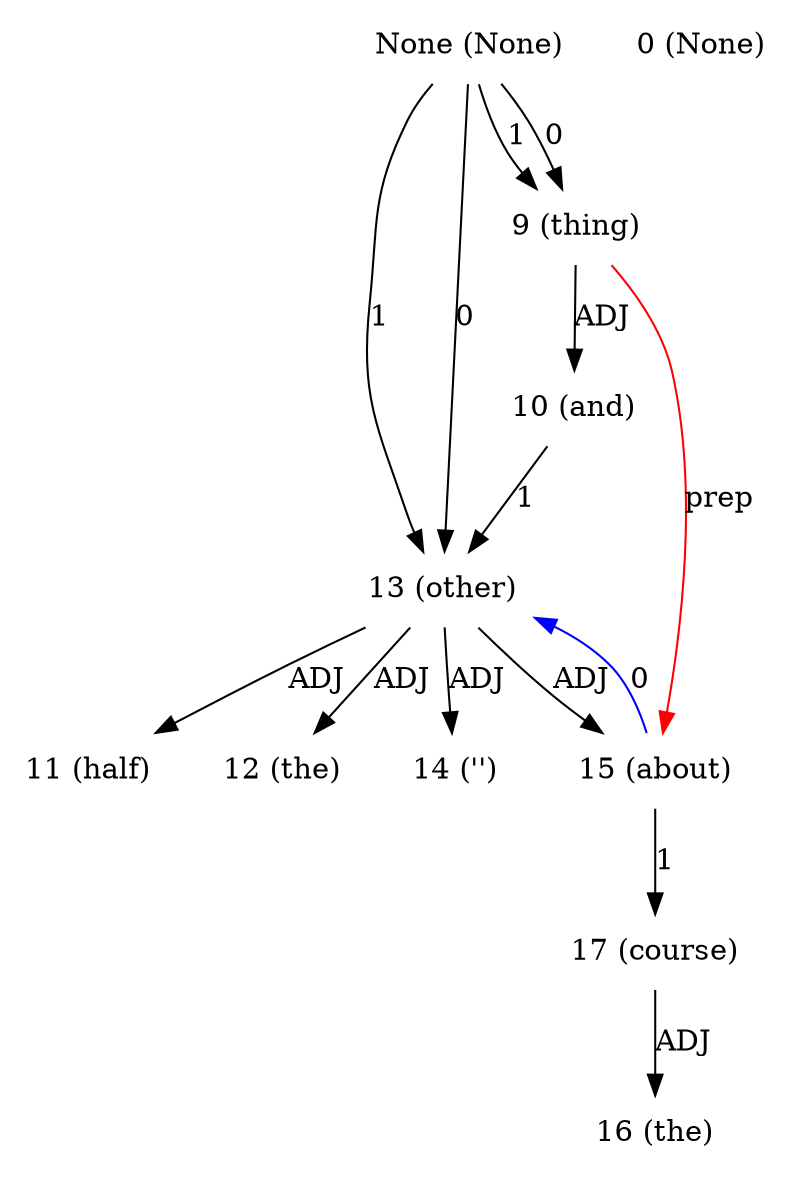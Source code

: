 digraph G{
edge [dir=forward]
node [shape=plaintext]

None [label="None (None)"]
None -> 9 [label="1"]
None -> 13 [label="1"]
None [label="None (None)"]
None -> 13 [label="0"]
None -> 9 [label="0"]
0 [label="0 (None)"]
9 [label="9 (thing)"]
9 -> 10 [label="ADJ"]
10 [label="10 (and)"]
10 -> 13 [label="1"]
11 [label="11 (half)"]
12 [label="12 (the)"]
13 [label="13 (other)"]
13 -> 11 [label="ADJ"]
13 -> 12 [label="ADJ"]
13 -> 14 [label="ADJ"]
13 -> 15 [label="ADJ"]
14 [label="14 ('')"]
15 [label="15 (about)"]
15 -> 17 [label="1"]
15 -> 13 [label="0", color="blue"]
9 -> 15 [label="prep", color="red"]
16 [label="16 (the)"]
17 [label="17 (course)"]
17 -> 16 [label="ADJ"]
}
